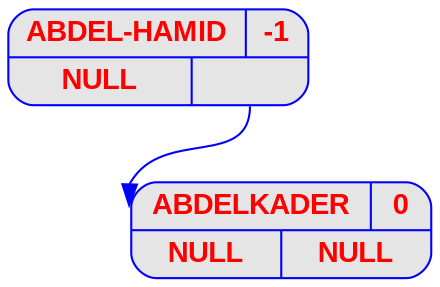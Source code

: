 digraph displayAVL {
	node [
		fontname  = "Arial bold" 
		fontsize  = "14"
		fontcolor = "red"
		style     = "rounded, filled"
		shape     = "record"
		fillcolor = "grey90"
		color     = "blue"
		width     = "2"
	]

	edge [
		color     = "blue"
	]

	"ABDEL-HAMID" [label = "{{<nom> ABDEL-HAMID | <bal> -1 } | { <g> | <d>}}"];
	"ABDEL-HAMID" [label = "{{<nom> ABDEL-HAMID | <bal> -1 }| { <g> NULL | <d> }}"];
	"ABDEL-HAMID":d -> "ABDELKADER":nom;
	"ABDELKADER" [label = "{{<nom> ABDELKADER | <bal> 0 } | { <g> | <d>}}"];
	"ABDELKADER" [label = "{{<nom> ABDELKADER | <bal> 0 }| { <g> NULL | <d> NULL}}"];
}
